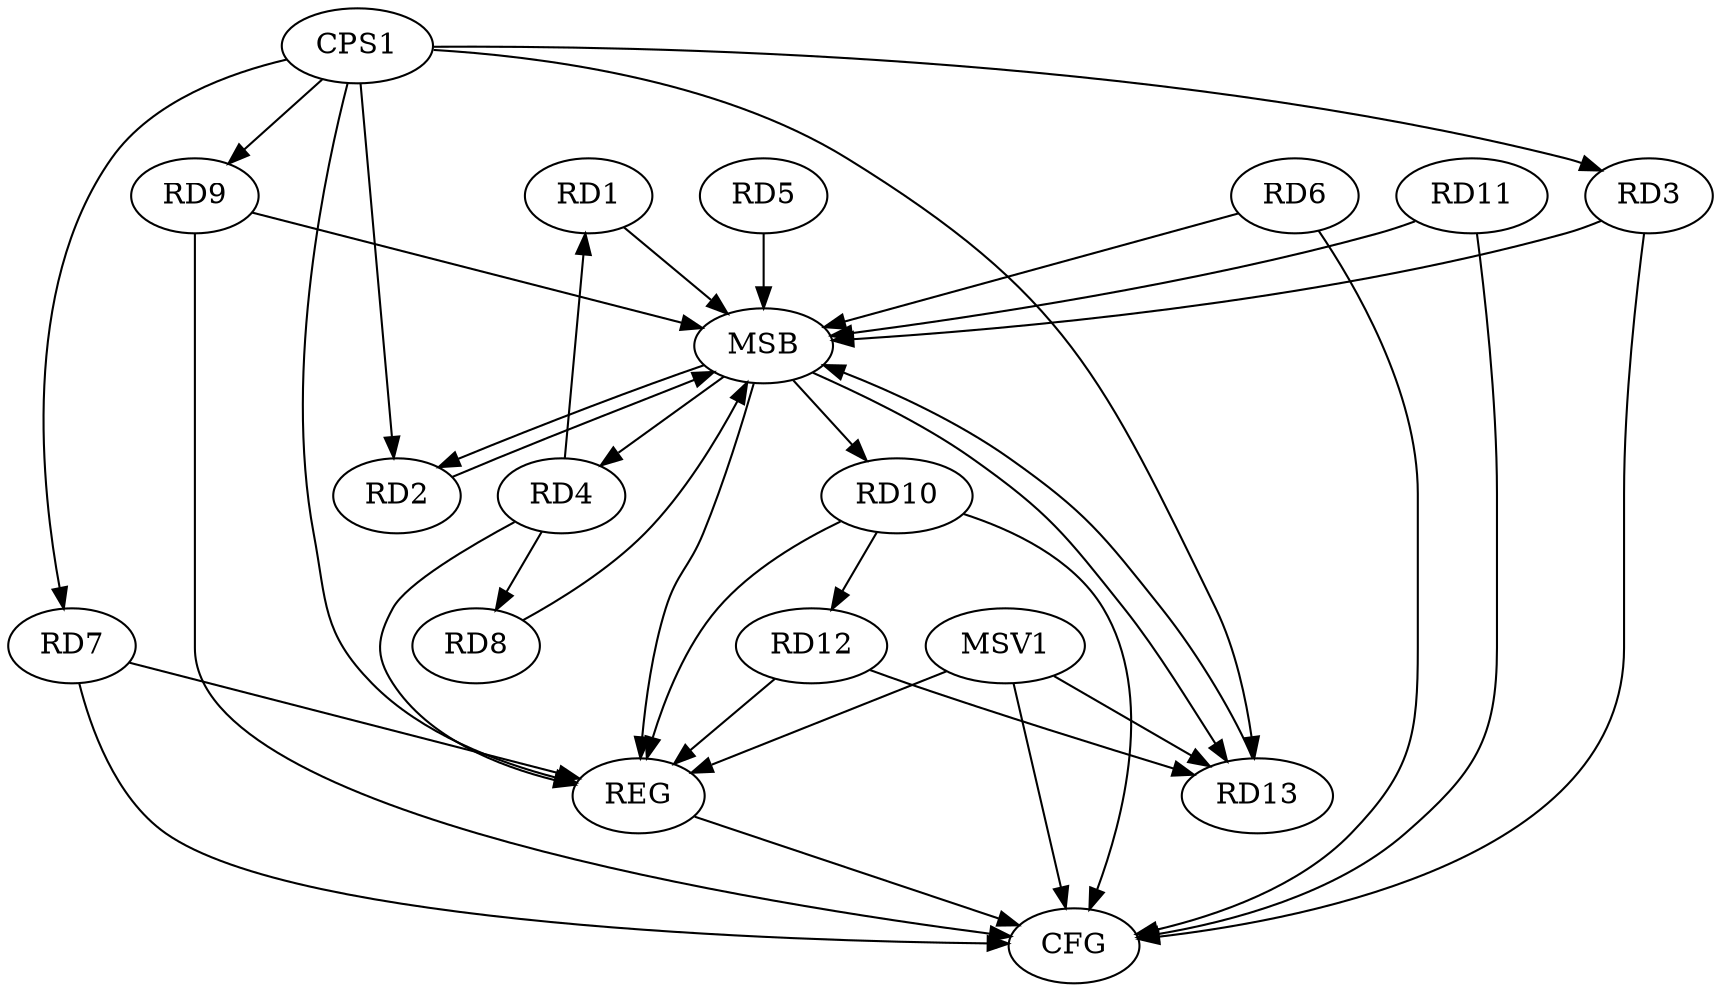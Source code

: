 strict digraph G {
  RD1 [ label="RD1" ];
  RD2 [ label="RD2" ];
  RD3 [ label="RD3" ];
  RD4 [ label="RD4" ];
  RD5 [ label="RD5" ];
  RD6 [ label="RD6" ];
  RD7 [ label="RD7" ];
  RD8 [ label="RD8" ];
  RD9 [ label="RD9" ];
  RD10 [ label="RD10" ];
  RD11 [ label="RD11" ];
  RD12 [ label="RD12" ];
  RD13 [ label="RD13" ];
  CPS1 [ label="CPS1" ];
  REG [ label="REG" ];
  MSB [ label="MSB" ];
  CFG [ label="CFG" ];
  MSV1 [ label="MSV1" ];
  RD4 -> RD1;
  RD4 -> RD8;
  RD10 -> RD12;
  RD12 -> RD13;
  CPS1 -> RD2;
  CPS1 -> RD3;
  CPS1 -> RD7;
  CPS1 -> RD9;
  CPS1 -> RD13;
  RD4 -> REG;
  RD7 -> REG;
  RD10 -> REG;
  RD12 -> REG;
  CPS1 -> REG;
  RD1 -> MSB;
  MSB -> RD4;
  MSB -> REG;
  RD2 -> MSB;
  RD3 -> MSB;
  RD5 -> MSB;
  MSB -> RD13;
  RD6 -> MSB;
  MSB -> RD2;
  RD8 -> MSB;
  RD9 -> MSB;
  RD11 -> MSB;
  MSB -> RD10;
  RD13 -> MSB;
  RD11 -> CFG;
  RD7 -> CFG;
  RD3 -> CFG;
  RD6 -> CFG;
  RD9 -> CFG;
  RD10 -> CFG;
  REG -> CFG;
  MSV1 -> RD13;
  MSV1 -> REG;
  MSV1 -> CFG;
}
